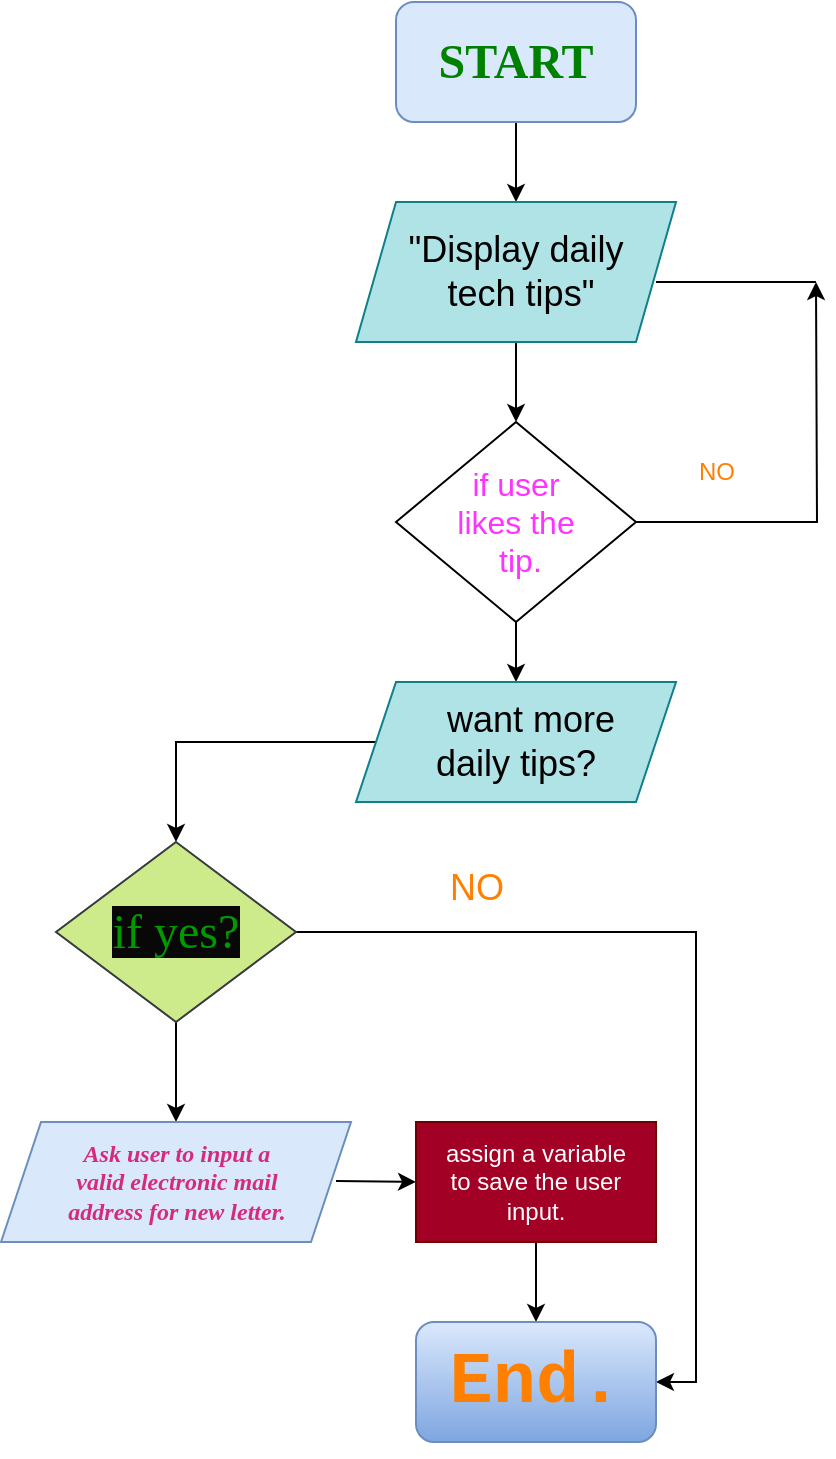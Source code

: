 <mxfile version="21.6.6" type="github">
  <diagram name="Page-1" id="rAS7sm8_EUnQzUeavkUt">
    <mxGraphModel dx="1523" dy="798" grid="1" gridSize="10" guides="1" tooltips="1" connect="1" arrows="1" fold="1" page="1" pageScale="1" pageWidth="850" pageHeight="1100" math="0" shadow="0">
      <root>
        <mxCell id="0" />
        <mxCell id="1" parent="0" />
        <mxCell id="Jglzq1-wd0BjCXlUBPFO-2" style="edgeStyle=orthogonalEdgeStyle;rounded=0;orthogonalLoop=1;jettySize=auto;html=1;exitX=0.5;exitY=1;exitDx=0;exitDy=0;" edge="1" parent="1" source="Jglzq1-wd0BjCXlUBPFO-1">
          <mxGeometry relative="1" as="geometry">
            <mxPoint x="380" y="100" as="targetPoint" />
          </mxGeometry>
        </mxCell>
        <mxCell id="Jglzq1-wd0BjCXlUBPFO-1" value="&lt;h1&gt;&lt;font color=&quot;#008000&quot; face=&quot;Times New Roman&quot; style=&quot;font-size: 24px;&quot;&gt;START&lt;/font&gt;&lt;/h1&gt;" style="rounded=1;whiteSpace=wrap;html=1;fillColor=#dae8fc;strokeColor=#6c8ebf;" vertex="1" parent="1">
          <mxGeometry x="320" width="120" height="60" as="geometry" />
        </mxCell>
        <mxCell id="Jglzq1-wd0BjCXlUBPFO-4" style="edgeStyle=orthogonalEdgeStyle;rounded=0;orthogonalLoop=1;jettySize=auto;html=1;exitX=0.5;exitY=1;exitDx=0;exitDy=0;" edge="1" parent="1" source="Jglzq1-wd0BjCXlUBPFO-3">
          <mxGeometry relative="1" as="geometry">
            <mxPoint x="380" y="210" as="targetPoint" />
          </mxGeometry>
        </mxCell>
        <mxCell id="Jglzq1-wd0BjCXlUBPFO-3" value="&lt;font style=&quot;font-size: 18px;&quot;&gt;&quot;Display daily&lt;br&gt;&amp;nbsp;tech tips&quot;&lt;/font&gt;" style="shape=parallelogram;perimeter=parallelogramPerimeter;whiteSpace=wrap;html=1;fixedSize=1;fillColor=#b0e3e6;strokeColor=#0e8088;" vertex="1" parent="1">
          <mxGeometry x="300" y="100" width="160" height="70" as="geometry" />
        </mxCell>
        <mxCell id="Jglzq1-wd0BjCXlUBPFO-6" style="edgeStyle=orthogonalEdgeStyle;rounded=0;orthogonalLoop=1;jettySize=auto;html=1;exitX=0.5;exitY=1;exitDx=0;exitDy=0;" edge="1" parent="1" source="Jglzq1-wd0BjCXlUBPFO-5">
          <mxGeometry relative="1" as="geometry">
            <mxPoint x="380" y="340" as="targetPoint" />
          </mxGeometry>
        </mxCell>
        <mxCell id="Jglzq1-wd0BjCXlUBPFO-16" style="edgeStyle=orthogonalEdgeStyle;rounded=0;orthogonalLoop=1;jettySize=auto;html=1;exitX=1;exitY=0.5;exitDx=0;exitDy=0;" edge="1" parent="1" source="Jglzq1-wd0BjCXlUBPFO-5">
          <mxGeometry relative="1" as="geometry">
            <mxPoint x="530" y="140" as="targetPoint" />
          </mxGeometry>
        </mxCell>
        <mxCell id="Jglzq1-wd0BjCXlUBPFO-5" value="&lt;font style=&quot;&quot; color=&quot;#ff33ff&quot; size=&quot;3&quot;&gt;if user &lt;br&gt;likes the&lt;br&gt;&amp;nbsp;tip.&lt;/font&gt;" style="rhombus;whiteSpace=wrap;html=1;fillColor=none;" vertex="1" parent="1">
          <mxGeometry x="320" y="210" width="120" height="100" as="geometry" />
        </mxCell>
        <mxCell id="Jglzq1-wd0BjCXlUBPFO-22" style="edgeStyle=orthogonalEdgeStyle;rounded=0;orthogonalLoop=1;jettySize=auto;html=1;exitX=0;exitY=0.5;exitDx=0;exitDy=0;" edge="1" parent="1" source="Jglzq1-wd0BjCXlUBPFO-13" target="Jglzq1-wd0BjCXlUBPFO-23">
          <mxGeometry relative="1" as="geometry">
            <mxPoint x="260" y="370" as="targetPoint" />
          </mxGeometry>
        </mxCell>
        <mxCell id="Jglzq1-wd0BjCXlUBPFO-13" value="&lt;font style=&quot;font-size: 18px;&quot;&gt;&amp;nbsp; &amp;nbsp; want more&amp;nbsp;&lt;br&gt;daily tips?&lt;/font&gt;" style="shape=parallelogram;perimeter=parallelogramPerimeter;whiteSpace=wrap;html=1;fixedSize=1;fillColor=#b0e3e6;strokeColor=#0e8088;" vertex="1" parent="1">
          <mxGeometry x="300" y="340" width="160" height="60" as="geometry" />
        </mxCell>
        <mxCell id="Jglzq1-wd0BjCXlUBPFO-17" value="" style="endArrow=none;html=1;rounded=0;" edge="1" parent="1">
          <mxGeometry width="50" height="50" relative="1" as="geometry">
            <mxPoint x="450" y="140" as="sourcePoint" />
            <mxPoint x="530" y="140" as="targetPoint" />
          </mxGeometry>
        </mxCell>
        <mxCell id="Jglzq1-wd0BjCXlUBPFO-18" value="&lt;font color=&quot;#ff8000&quot;&gt;NO&lt;/font&gt;" style="text;html=1;align=center;verticalAlign=middle;resizable=0;points=[];autosize=1;fillColor=none;" vertex="1" parent="1">
          <mxGeometry x="460" y="220" width="40" height="30" as="geometry" />
        </mxCell>
        <mxCell id="Jglzq1-wd0BjCXlUBPFO-25" style="edgeStyle=orthogonalEdgeStyle;rounded=0;orthogonalLoop=1;jettySize=auto;html=1;exitX=0.5;exitY=1;exitDx=0;exitDy=0;" edge="1" parent="1" source="Jglzq1-wd0BjCXlUBPFO-23" target="Jglzq1-wd0BjCXlUBPFO-26">
          <mxGeometry relative="1" as="geometry">
            <mxPoint x="210" y="560" as="targetPoint" />
          </mxGeometry>
        </mxCell>
        <mxCell id="Jglzq1-wd0BjCXlUBPFO-31" style="edgeStyle=orthogonalEdgeStyle;rounded=0;orthogonalLoop=1;jettySize=auto;html=1;exitX=1;exitY=0.5;exitDx=0;exitDy=0;entryX=1;entryY=0.5;entryDx=0;entryDy=0;" edge="1" parent="1" source="Jglzq1-wd0BjCXlUBPFO-23" target="Jglzq1-wd0BjCXlUBPFO-30">
          <mxGeometry relative="1" as="geometry" />
        </mxCell>
        <mxCell id="Jglzq1-wd0BjCXlUBPFO-23" value="&lt;font color=&quot;#009900&quot; style=&quot;font-size: 24px; background-color: rgb(8, 8, 8);&quot; face=&quot;Times New Roman&quot;&gt;if yes?&lt;/font&gt;" style="rhombus;whiteSpace=wrap;html=1;fillColor=#cdeb8b;strokeColor=#36393d;" vertex="1" parent="1">
          <mxGeometry x="150" y="420" width="120" height="90" as="geometry" />
        </mxCell>
        <mxCell id="Jglzq1-wd0BjCXlUBPFO-26" value="&lt;div style=&quot;&quot;&gt;&lt;b style=&quot;font-family: Georgia; background-color: initial;&quot;&gt;&lt;i&gt;&lt;font color=&quot;#d42a7f&quot;&gt;Ask user to input a&lt;/font&gt;&lt;/i&gt;&lt;/b&gt;&lt;/div&gt;&lt;font color=&quot;#d42a7f&quot; face=&quot;Georgia&quot;&gt;&lt;div style=&quot;&quot;&gt;&lt;b style=&quot;background-color: initial;&quot;&gt;&lt;i&gt;valid electronic mail&lt;/i&gt;&lt;/b&gt;&lt;/div&gt;&lt;b&gt;&lt;div style=&quot;&quot;&gt;&lt;b style=&quot;background-color: initial;&quot;&gt;&lt;i&gt;address for new letter.&lt;/i&gt;&lt;/b&gt;&lt;/div&gt;&lt;/b&gt;&lt;/font&gt;" style="shape=parallelogram;perimeter=parallelogramPerimeter;whiteSpace=wrap;html=1;fixedSize=1;align=center;fillColor=#dae8fc;strokeColor=#6c8ebf;" vertex="1" parent="1">
          <mxGeometry x="122.5" y="560" width="175" height="60" as="geometry" />
        </mxCell>
        <mxCell id="Jglzq1-wd0BjCXlUBPFO-27" value="" style="endArrow=classic;html=1;rounded=0;" edge="1" parent="1">
          <mxGeometry width="50" height="50" relative="1" as="geometry">
            <mxPoint x="290" y="589.5" as="sourcePoint" />
            <mxPoint x="330" y="590" as="targetPoint" />
          </mxGeometry>
        </mxCell>
        <mxCell id="Jglzq1-wd0BjCXlUBPFO-29" style="edgeStyle=orthogonalEdgeStyle;rounded=0;orthogonalLoop=1;jettySize=auto;html=1;exitX=0.5;exitY=1;exitDx=0;exitDy=0;" edge="1" parent="1" source="Jglzq1-wd0BjCXlUBPFO-28" target="Jglzq1-wd0BjCXlUBPFO-30">
          <mxGeometry relative="1" as="geometry">
            <mxPoint x="390" y="650" as="targetPoint" />
          </mxGeometry>
        </mxCell>
        <mxCell id="Jglzq1-wd0BjCXlUBPFO-28" value="assign a variable&lt;br&gt;to save the user&lt;br&gt;input." style="rounded=0;whiteSpace=wrap;html=1;fillColor=#a20025;strokeColor=#6F0000;fontColor=#ffffff;" vertex="1" parent="1">
          <mxGeometry x="330" y="560" width="120" height="60" as="geometry" />
        </mxCell>
        <mxCell id="Jglzq1-wd0BjCXlUBPFO-30" value="&lt;h1&gt;&lt;font color=&quot;#ff8000&quot; face=&quot;Courier New&quot; style=&quot;font-size: 36px;&quot;&gt;End.&lt;/font&gt;&lt;/h1&gt;" style="rounded=1;whiteSpace=wrap;html=1;fillColor=#dae8fc;strokeColor=#6c8ebf;gradientColor=#7ea6e0;" vertex="1" parent="1">
          <mxGeometry x="330" y="660" width="120" height="60" as="geometry" />
        </mxCell>
        <mxCell id="Jglzq1-wd0BjCXlUBPFO-32" value="&lt;font color=&quot;#ff8000&quot; style=&quot;font-size: 18px;&quot;&gt;NO&lt;/font&gt;" style="text;html=1;align=center;verticalAlign=middle;resizable=0;points=[];autosize=1;strokeColor=none;fillColor=none;" vertex="1" parent="1">
          <mxGeometry x="335" y="423" width="50" height="40" as="geometry" />
        </mxCell>
      </root>
    </mxGraphModel>
  </diagram>
</mxfile>
